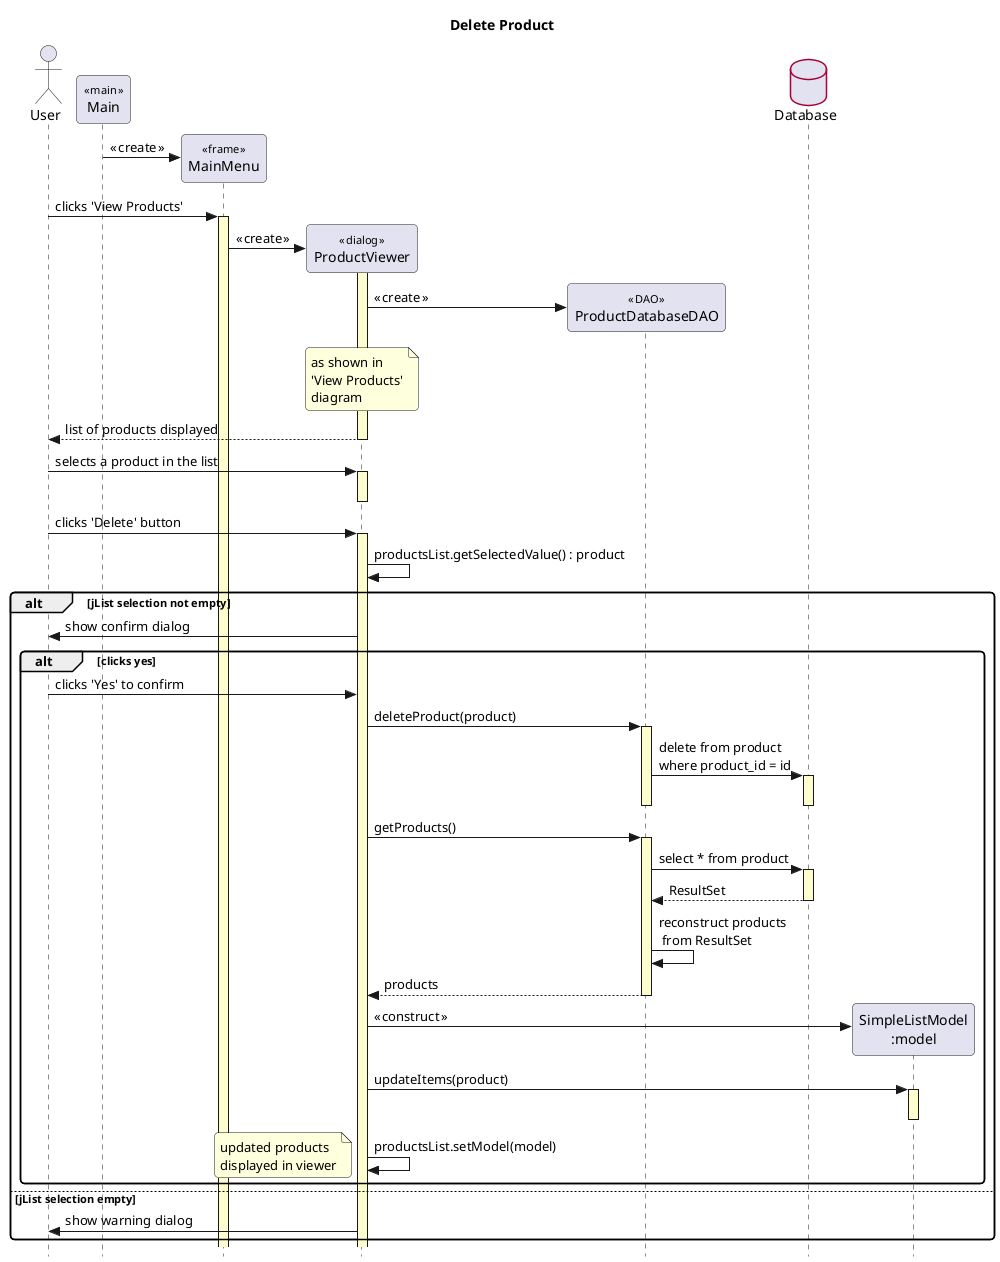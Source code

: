 @startuml

' style tweaks to make the diagram a little more readable
skinparam {
	Style strictuml
	RoundCorner 8

	Sequence {
		' make activations yellow too
		LifeLineBackgroundColor #FDFDCD

		' make stereotypes less ugly
		Stereotype {
			Font {
				Size 11
				Style plain
			}
		}
	}

	DatabaseBorderColor #A80036

}

title Delete Product

actor User as user
participant "Main" as main << main >>
participant "MainMenu" as menu << frame >>
participant "ProductViewer" as report << dialog >>
participant "ProductDatabaseDAO" as dao << DAO >>
database Database
participant "SimpleListModel\n:model" as model


create menu
main -> menu : « create »

user -> menu : clicks 'View Products'
activate menu

create report
menu -> report : « create »

activate report
create dao
report -> dao: « create »


note over report: as shown in\n'View Products'\ndiagram
user <-- report : list of products displayed

deactivate report

user -> report++ : selects a product in the list
report--

user -> report : clicks 'Delete' button
activate report

report -> report : productsList.getSelectedValue() : product
alt jList selection not empty
    report->user: show confirm dialog
alt clicks yes
    user -> report: clicks 'Yes' to confirm
    report->dao++ : deleteProduct(product)

    dao ->Database++ : delete from product\nwhere product_id = id
    dao--
    Database--
    
    report -> dao++ : getProducts()
    dao -> Database++ : select * from product
    return ResultSet
    dao->dao: reconstruct products\n from ResultSet
    dao --> report : products
    dao--
    'return products

    'report -> report : myModel.updateItems(products)
    create model
    report -> model : « construct »
    report -> model++ : updateItems(product)
    model--
    report -> report : productsList.setModel(model)
    note left: updated products\ndisplayed in viewer
    dao--
end
else jList selection empty
    report->user: show warning dialog
end
@enduml

